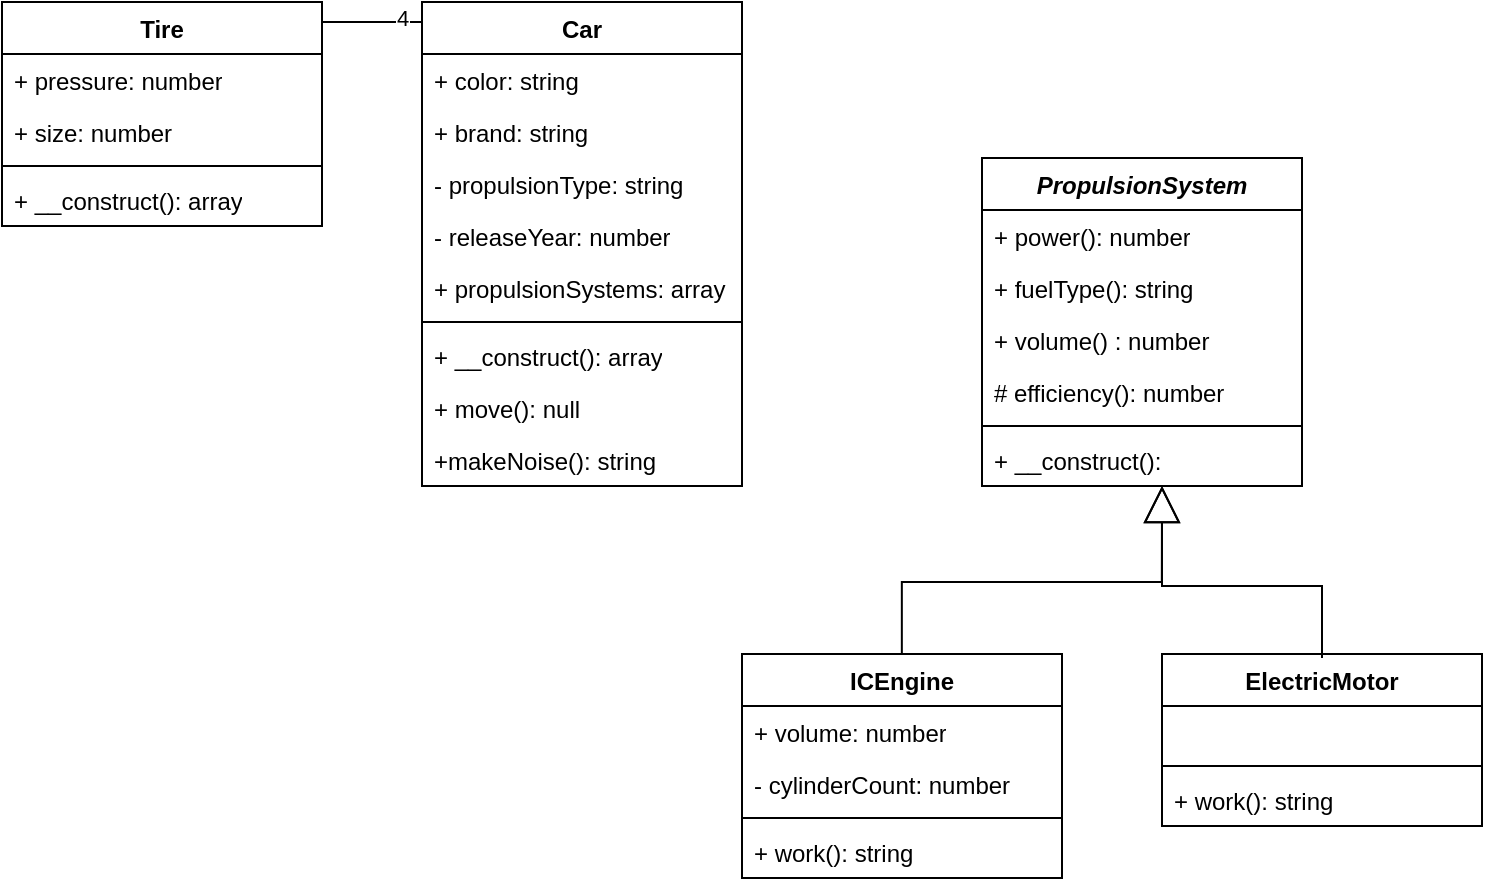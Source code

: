 <mxfile version="26.1.1">
  <diagram name="Page-1" id="Gs3L8IIN_-Py-_ghQAl8">
    <mxGraphModel dx="2774" dy="780" grid="1" gridSize="10" guides="1" tooltips="1" connect="1" arrows="1" fold="1" page="1" pageScale="1" pageWidth="1100" pageHeight="850" math="0" shadow="0">
      <root>
        <mxCell id="0" />
        <mxCell id="1" parent="0" />
        <mxCell id="LCsOYGC6iY6YAHcEEnMt-1" value="Car" style="swimlane;fontStyle=1;align=center;verticalAlign=top;childLayout=stackLayout;horizontal=1;startSize=26;horizontalStack=0;resizeParent=1;resizeParentMax=0;resizeLast=0;collapsible=1;marginBottom=0;whiteSpace=wrap;html=1;" parent="1" vertex="1">
          <mxGeometry x="150" y="390" width="160" height="242" as="geometry" />
        </mxCell>
        <mxCell id="LCsOYGC6iY6YAHcEEnMt-2" value="+ color: string" style="text;strokeColor=none;fillColor=none;align=left;verticalAlign=top;spacingLeft=4;spacingRight=4;overflow=hidden;rotatable=0;points=[[0,0.5],[1,0.5]];portConstraint=eastwest;whiteSpace=wrap;html=1;" parent="LCsOYGC6iY6YAHcEEnMt-1" vertex="1">
          <mxGeometry y="26" width="160" height="26" as="geometry" />
        </mxCell>
        <mxCell id="LCsOYGC6iY6YAHcEEnMt-24" value="+ brand: string" style="text;strokeColor=none;fillColor=none;align=left;verticalAlign=top;spacingLeft=4;spacingRight=4;overflow=hidden;rotatable=0;points=[[0,0.5],[1,0.5]];portConstraint=eastwest;whiteSpace=wrap;html=1;" parent="LCsOYGC6iY6YAHcEEnMt-1" vertex="1">
          <mxGeometry y="52" width="160" height="26" as="geometry" />
        </mxCell>
        <mxCell id="LCsOYGC6iY6YAHcEEnMt-25" value="- propulsionType: string" style="text;strokeColor=none;fillColor=none;align=left;verticalAlign=top;spacingLeft=4;spacingRight=4;overflow=hidden;rotatable=0;points=[[0,0.5],[1,0.5]];portConstraint=eastwest;whiteSpace=wrap;html=1;" parent="LCsOYGC6iY6YAHcEEnMt-1" vertex="1">
          <mxGeometry y="78" width="160" height="26" as="geometry" />
        </mxCell>
        <mxCell id="LCsOYGC6iY6YAHcEEnMt-26" value="- releaseYear: number" style="text;strokeColor=none;fillColor=none;align=left;verticalAlign=top;spacingLeft=4;spacingRight=4;overflow=hidden;rotatable=0;points=[[0,0.5],[1,0.5]];portConstraint=eastwest;whiteSpace=wrap;html=1;" parent="LCsOYGC6iY6YAHcEEnMt-1" vertex="1">
          <mxGeometry y="104" width="160" height="26" as="geometry" />
        </mxCell>
        <mxCell id="8urcRPi27V9yT56gOJ7f-1" value="+ propulsionSystems: array" style="text;strokeColor=none;fillColor=none;align=left;verticalAlign=top;spacingLeft=4;spacingRight=4;overflow=hidden;rotatable=0;points=[[0,0.5],[1,0.5]];portConstraint=eastwest;whiteSpace=wrap;html=1;" vertex="1" parent="LCsOYGC6iY6YAHcEEnMt-1">
          <mxGeometry y="130" width="160" height="26" as="geometry" />
        </mxCell>
        <mxCell id="LCsOYGC6iY6YAHcEEnMt-3" value="" style="line;strokeWidth=1;fillColor=none;align=left;verticalAlign=middle;spacingTop=-1;spacingLeft=3;spacingRight=3;rotatable=0;labelPosition=right;points=[];portConstraint=eastwest;strokeColor=inherit;" parent="LCsOYGC6iY6YAHcEEnMt-1" vertex="1">
          <mxGeometry y="156" width="160" height="8" as="geometry" />
        </mxCell>
        <mxCell id="LCsOYGC6iY6YAHcEEnMt-4" value="+ __construct(): array" style="text;strokeColor=none;fillColor=none;align=left;verticalAlign=top;spacingLeft=4;spacingRight=4;overflow=hidden;rotatable=0;points=[[0,0.5],[1,0.5]];portConstraint=eastwest;whiteSpace=wrap;html=1;" parent="LCsOYGC6iY6YAHcEEnMt-1" vertex="1">
          <mxGeometry y="164" width="160" height="26" as="geometry" />
        </mxCell>
        <mxCell id="LCsOYGC6iY6YAHcEEnMt-5" value="+ move(): null" style="text;strokeColor=none;fillColor=none;align=left;verticalAlign=top;spacingLeft=4;spacingRight=4;overflow=hidden;rotatable=0;points=[[0,0.5],[1,0.5]];portConstraint=eastwest;whiteSpace=wrap;html=1;" parent="LCsOYGC6iY6YAHcEEnMt-1" vertex="1">
          <mxGeometry y="190" width="160" height="26" as="geometry" />
        </mxCell>
        <mxCell id="LCsOYGC6iY6YAHcEEnMt-6" value="+makeNoise(): string" style="text;strokeColor=none;fillColor=none;align=left;verticalAlign=top;spacingLeft=4;spacingRight=4;overflow=hidden;rotatable=0;points=[[0,0.5],[1,0.5]];portConstraint=eastwest;whiteSpace=wrap;html=1;" parent="LCsOYGC6iY6YAHcEEnMt-1" vertex="1">
          <mxGeometry y="216" width="160" height="26" as="geometry" />
        </mxCell>
        <mxCell id="LCsOYGC6iY6YAHcEEnMt-7" value="ICEngine" style="swimlane;fontStyle=1;align=center;verticalAlign=top;childLayout=stackLayout;horizontal=1;startSize=26;horizontalStack=0;resizeParent=1;resizeParentMax=0;resizeLast=0;collapsible=1;marginBottom=0;whiteSpace=wrap;html=1;" parent="1" vertex="1">
          <mxGeometry x="310" y="716" width="160" height="112" as="geometry" />
        </mxCell>
        <mxCell id="LCsOYGC6iY6YAHcEEnMt-8" value="+ volume: number" style="text;strokeColor=none;fillColor=none;align=left;verticalAlign=top;spacingLeft=4;spacingRight=4;overflow=hidden;rotatable=0;points=[[0,0.5],[1,0.5]];portConstraint=eastwest;whiteSpace=wrap;html=1;" parent="LCsOYGC6iY6YAHcEEnMt-7" vertex="1">
          <mxGeometry y="26" width="160" height="26" as="geometry" />
        </mxCell>
        <mxCell id="LCsOYGC6iY6YAHcEEnMt-28" value="- cylinderCount: number" style="text;strokeColor=none;fillColor=none;align=left;verticalAlign=top;spacingLeft=4;spacingRight=4;overflow=hidden;rotatable=0;points=[[0,0.5],[1,0.5]];portConstraint=eastwest;whiteSpace=wrap;html=1;" parent="LCsOYGC6iY6YAHcEEnMt-7" vertex="1">
          <mxGeometry y="52" width="160" height="26" as="geometry" />
        </mxCell>
        <mxCell id="LCsOYGC6iY6YAHcEEnMt-9" value="" style="line;strokeWidth=1;fillColor=none;align=left;verticalAlign=middle;spacingTop=-1;spacingLeft=3;spacingRight=3;rotatable=0;labelPosition=right;points=[];portConstraint=eastwest;strokeColor=inherit;" parent="LCsOYGC6iY6YAHcEEnMt-7" vertex="1">
          <mxGeometry y="78" width="160" height="8" as="geometry" />
        </mxCell>
        <mxCell id="LCsOYGC6iY6YAHcEEnMt-10" value="+ work(): string" style="text;strokeColor=none;fillColor=none;align=left;verticalAlign=top;spacingLeft=4;spacingRight=4;overflow=hidden;rotatable=0;points=[[0,0.5],[1,0.5]];portConstraint=eastwest;whiteSpace=wrap;html=1;" parent="LCsOYGC6iY6YAHcEEnMt-7" vertex="1">
          <mxGeometry y="86" width="160" height="26" as="geometry" />
        </mxCell>
        <mxCell id="LCsOYGC6iY6YAHcEEnMt-13" value="ElectricMotor" style="swimlane;fontStyle=1;align=center;verticalAlign=top;childLayout=stackLayout;horizontal=1;startSize=26;horizontalStack=0;resizeParent=1;resizeParentMax=0;resizeLast=0;collapsible=1;marginBottom=0;whiteSpace=wrap;html=1;" parent="1" vertex="1">
          <mxGeometry x="520" y="716" width="160" height="86" as="geometry" />
        </mxCell>
        <mxCell id="LCsOYGC6iY6YAHcEEnMt-14" value="&amp;nbsp;" style="text;strokeColor=none;fillColor=none;align=left;verticalAlign=top;spacingLeft=4;spacingRight=4;overflow=hidden;rotatable=0;points=[[0,0.5],[1,0.5]];portConstraint=eastwest;whiteSpace=wrap;html=1;" parent="LCsOYGC6iY6YAHcEEnMt-13" vertex="1">
          <mxGeometry y="26" width="160" height="26" as="geometry" />
        </mxCell>
        <mxCell id="LCsOYGC6iY6YAHcEEnMt-15" value="" style="line;strokeWidth=1;fillColor=none;align=left;verticalAlign=middle;spacingTop=-1;spacingLeft=3;spacingRight=3;rotatable=0;labelPosition=right;points=[];portConstraint=eastwest;strokeColor=inherit;" parent="LCsOYGC6iY6YAHcEEnMt-13" vertex="1">
          <mxGeometry y="52" width="160" height="8" as="geometry" />
        </mxCell>
        <mxCell id="LCsOYGC6iY6YAHcEEnMt-16" value="+ work(): string" style="text;strokeColor=none;fillColor=none;align=left;verticalAlign=top;spacingLeft=4;spacingRight=4;overflow=hidden;rotatable=0;points=[[0,0.5],[1,0.5]];portConstraint=eastwest;whiteSpace=wrap;html=1;" parent="LCsOYGC6iY6YAHcEEnMt-13" vertex="1">
          <mxGeometry y="60" width="160" height="26" as="geometry" />
        </mxCell>
        <mxCell id="LCsOYGC6iY6YAHcEEnMt-17" value="&lt;i&gt;PropulsionSystem&lt;/i&gt;" style="swimlane;fontStyle=1;align=center;verticalAlign=top;childLayout=stackLayout;horizontal=1;startSize=26;horizontalStack=0;resizeParent=1;resizeParentMax=0;resizeLast=0;collapsible=1;marginBottom=0;whiteSpace=wrap;html=1;" parent="1" vertex="1">
          <mxGeometry x="430" y="468" width="160" height="164" as="geometry" />
        </mxCell>
        <mxCell id="LCsOYGC6iY6YAHcEEnMt-18" value="+ power(): number" style="text;strokeColor=none;fillColor=none;align=left;verticalAlign=top;spacingLeft=4;spacingRight=4;overflow=hidden;rotatable=0;points=[[0,0.5],[1,0.5]];portConstraint=eastwest;whiteSpace=wrap;html=1;" parent="LCsOYGC6iY6YAHcEEnMt-17" vertex="1">
          <mxGeometry y="26" width="160" height="26" as="geometry" />
        </mxCell>
        <mxCell id="LCsOYGC6iY6YAHcEEnMt-36" value="+ fuelType(): string" style="text;strokeColor=none;fillColor=none;align=left;verticalAlign=top;spacingLeft=4;spacingRight=4;overflow=hidden;rotatable=0;points=[[0,0.5],[1,0.5]];portConstraint=eastwest;whiteSpace=wrap;html=1;" parent="LCsOYGC6iY6YAHcEEnMt-17" vertex="1">
          <mxGeometry y="52" width="160" height="26" as="geometry" />
        </mxCell>
        <mxCell id="8urcRPi27V9yT56gOJ7f-11" value="+ volume() : number" style="text;strokeColor=none;fillColor=none;align=left;verticalAlign=top;spacingLeft=4;spacingRight=4;overflow=hidden;rotatable=0;points=[[0,0.5],[1,0.5]];portConstraint=eastwest;whiteSpace=wrap;html=1;" vertex="1" parent="LCsOYGC6iY6YAHcEEnMt-17">
          <mxGeometry y="78" width="160" height="26" as="geometry" />
        </mxCell>
        <mxCell id="LCsOYGC6iY6YAHcEEnMt-37" value="# efficiency(): number" style="text;strokeColor=none;fillColor=none;align=left;verticalAlign=top;spacingLeft=4;spacingRight=4;overflow=hidden;rotatable=0;points=[[0,0.5],[1,0.5]];portConstraint=eastwest;whiteSpace=wrap;html=1;" parent="LCsOYGC6iY6YAHcEEnMt-17" vertex="1">
          <mxGeometry y="104" width="160" height="26" as="geometry" />
        </mxCell>
        <mxCell id="LCsOYGC6iY6YAHcEEnMt-19" value="" style="line;strokeWidth=1;fillColor=none;align=left;verticalAlign=middle;spacingTop=-1;spacingLeft=3;spacingRight=3;rotatable=0;labelPosition=right;points=[];portConstraint=eastwest;strokeColor=inherit;" parent="LCsOYGC6iY6YAHcEEnMt-17" vertex="1">
          <mxGeometry y="130" width="160" height="8" as="geometry" />
        </mxCell>
        <mxCell id="LCsOYGC6iY6YAHcEEnMt-22" value="+ __construct():" style="text;strokeColor=none;fillColor=none;align=left;verticalAlign=top;spacingLeft=4;spacingRight=4;overflow=hidden;rotatable=0;points=[[0,0.5],[1,0.5]];portConstraint=eastwest;whiteSpace=wrap;html=1;" parent="LCsOYGC6iY6YAHcEEnMt-17" vertex="1">
          <mxGeometry y="138" width="160" height="26" as="geometry" />
        </mxCell>
        <mxCell id="LCsOYGC6iY6YAHcEEnMt-30" value="Tire" style="swimlane;fontStyle=1;align=center;verticalAlign=top;childLayout=stackLayout;horizontal=1;startSize=26;horizontalStack=0;resizeParent=1;resizeParentMax=0;resizeLast=0;collapsible=1;marginBottom=0;whiteSpace=wrap;html=1;" parent="1" vertex="1">
          <mxGeometry x="-60" y="390" width="160" height="112" as="geometry" />
        </mxCell>
        <mxCell id="LCsOYGC6iY6YAHcEEnMt-31" value="+ pressure: number" style="text;strokeColor=none;fillColor=none;align=left;verticalAlign=top;spacingLeft=4;spacingRight=4;overflow=hidden;rotatable=0;points=[[0,0.5],[1,0.5]];portConstraint=eastwest;whiteSpace=wrap;html=1;" parent="LCsOYGC6iY6YAHcEEnMt-30" vertex="1">
          <mxGeometry y="26" width="160" height="26" as="geometry" />
        </mxCell>
        <mxCell id="LCsOYGC6iY6YAHcEEnMt-34" value="+ size: number" style="text;strokeColor=none;fillColor=none;align=left;verticalAlign=top;spacingLeft=4;spacingRight=4;overflow=hidden;rotatable=0;points=[[0,0.5],[1,0.5]];portConstraint=eastwest;whiteSpace=wrap;html=1;" parent="LCsOYGC6iY6YAHcEEnMt-30" vertex="1">
          <mxGeometry y="52" width="160" height="26" as="geometry" />
        </mxCell>
        <mxCell id="LCsOYGC6iY6YAHcEEnMt-32" value="" style="line;strokeWidth=1;fillColor=none;align=left;verticalAlign=middle;spacingTop=-1;spacingLeft=3;spacingRight=3;rotatable=0;labelPosition=right;points=[];portConstraint=eastwest;strokeColor=inherit;" parent="LCsOYGC6iY6YAHcEEnMt-30" vertex="1">
          <mxGeometry y="78" width="160" height="8" as="geometry" />
        </mxCell>
        <mxCell id="LCsOYGC6iY6YAHcEEnMt-33" value="+ __construct(): array" style="text;strokeColor=none;fillColor=none;align=left;verticalAlign=top;spacingLeft=4;spacingRight=4;overflow=hidden;rotatable=0;points=[[0,0.5],[1,0.5]];portConstraint=eastwest;whiteSpace=wrap;html=1;" parent="LCsOYGC6iY6YAHcEEnMt-30" vertex="1">
          <mxGeometry y="86" width="160" height="26" as="geometry" />
        </mxCell>
        <mxCell id="8urcRPi27V9yT56gOJ7f-12" value="" style="endArrow=none;html=1;rounded=0;" edge="1" parent="1">
          <mxGeometry width="50" height="50" relative="1" as="geometry">
            <mxPoint x="100" y="400" as="sourcePoint" />
            <mxPoint x="150" y="400" as="targetPoint" />
          </mxGeometry>
        </mxCell>
        <mxCell id="8urcRPi27V9yT56gOJ7f-13" value="4" style="edgeLabel;html=1;align=center;verticalAlign=middle;resizable=0;points=[];" vertex="1" connectable="0" parent="8urcRPi27V9yT56gOJ7f-12">
          <mxGeometry x="0.6" y="2" relative="1" as="geometry">
            <mxPoint as="offset" />
          </mxGeometry>
        </mxCell>
        <mxCell id="8urcRPi27V9yT56gOJ7f-14" value="" style="endArrow=block;endSize=16;endFill=0;html=1;rounded=0;entryX=0.563;entryY=1.308;entryDx=0;entryDy=0;entryPerimeter=0;exitX=0.5;exitY=0;exitDx=0;exitDy=0;" edge="1" parent="1">
          <mxGeometry width="160" relative="1" as="geometry">
            <mxPoint x="389.92" y="716" as="sourcePoint" />
            <mxPoint x="520.0" y="631.998" as="targetPoint" />
            <Array as="points">
              <mxPoint x="389.92" y="680" />
              <mxPoint x="519.92" y="680" />
            </Array>
          </mxGeometry>
        </mxCell>
        <mxCell id="8urcRPi27V9yT56gOJ7f-18" value="" style="endArrow=block;endSize=16;endFill=0;html=1;rounded=0;exitX=0.5;exitY=0;exitDx=0;exitDy=0;" edge="1" parent="1">
          <mxGeometry width="160" relative="1" as="geometry">
            <mxPoint x="600" y="718" as="sourcePoint" />
            <mxPoint x="520" y="632" as="targetPoint" />
            <Array as="points">
              <mxPoint x="600" y="682" />
              <mxPoint x="520" y="682" />
            </Array>
          </mxGeometry>
        </mxCell>
      </root>
    </mxGraphModel>
  </diagram>
</mxfile>
